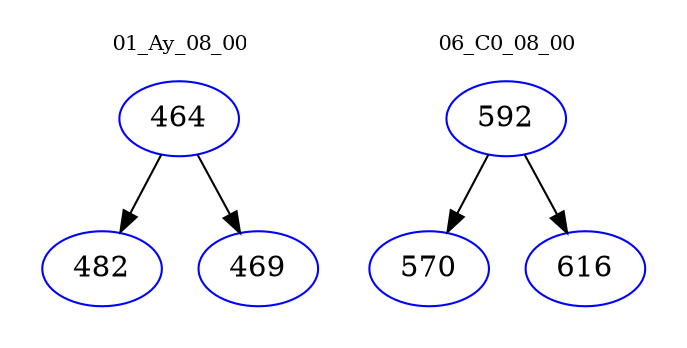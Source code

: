 digraph{
subgraph cluster_0 {
color = white
label = "01_Ay_08_00";
fontsize=10;
T0_464 [label="464", color="blue"]
T0_464 -> T0_482 [color="black"]
T0_482 [label="482", color="blue"]
T0_464 -> T0_469 [color="black"]
T0_469 [label="469", color="blue"]
}
subgraph cluster_1 {
color = white
label = "06_C0_08_00";
fontsize=10;
T1_592 [label="592", color="blue"]
T1_592 -> T1_570 [color="black"]
T1_570 [label="570", color="blue"]
T1_592 -> T1_616 [color="black"]
T1_616 [label="616", color="blue"]
}
}
